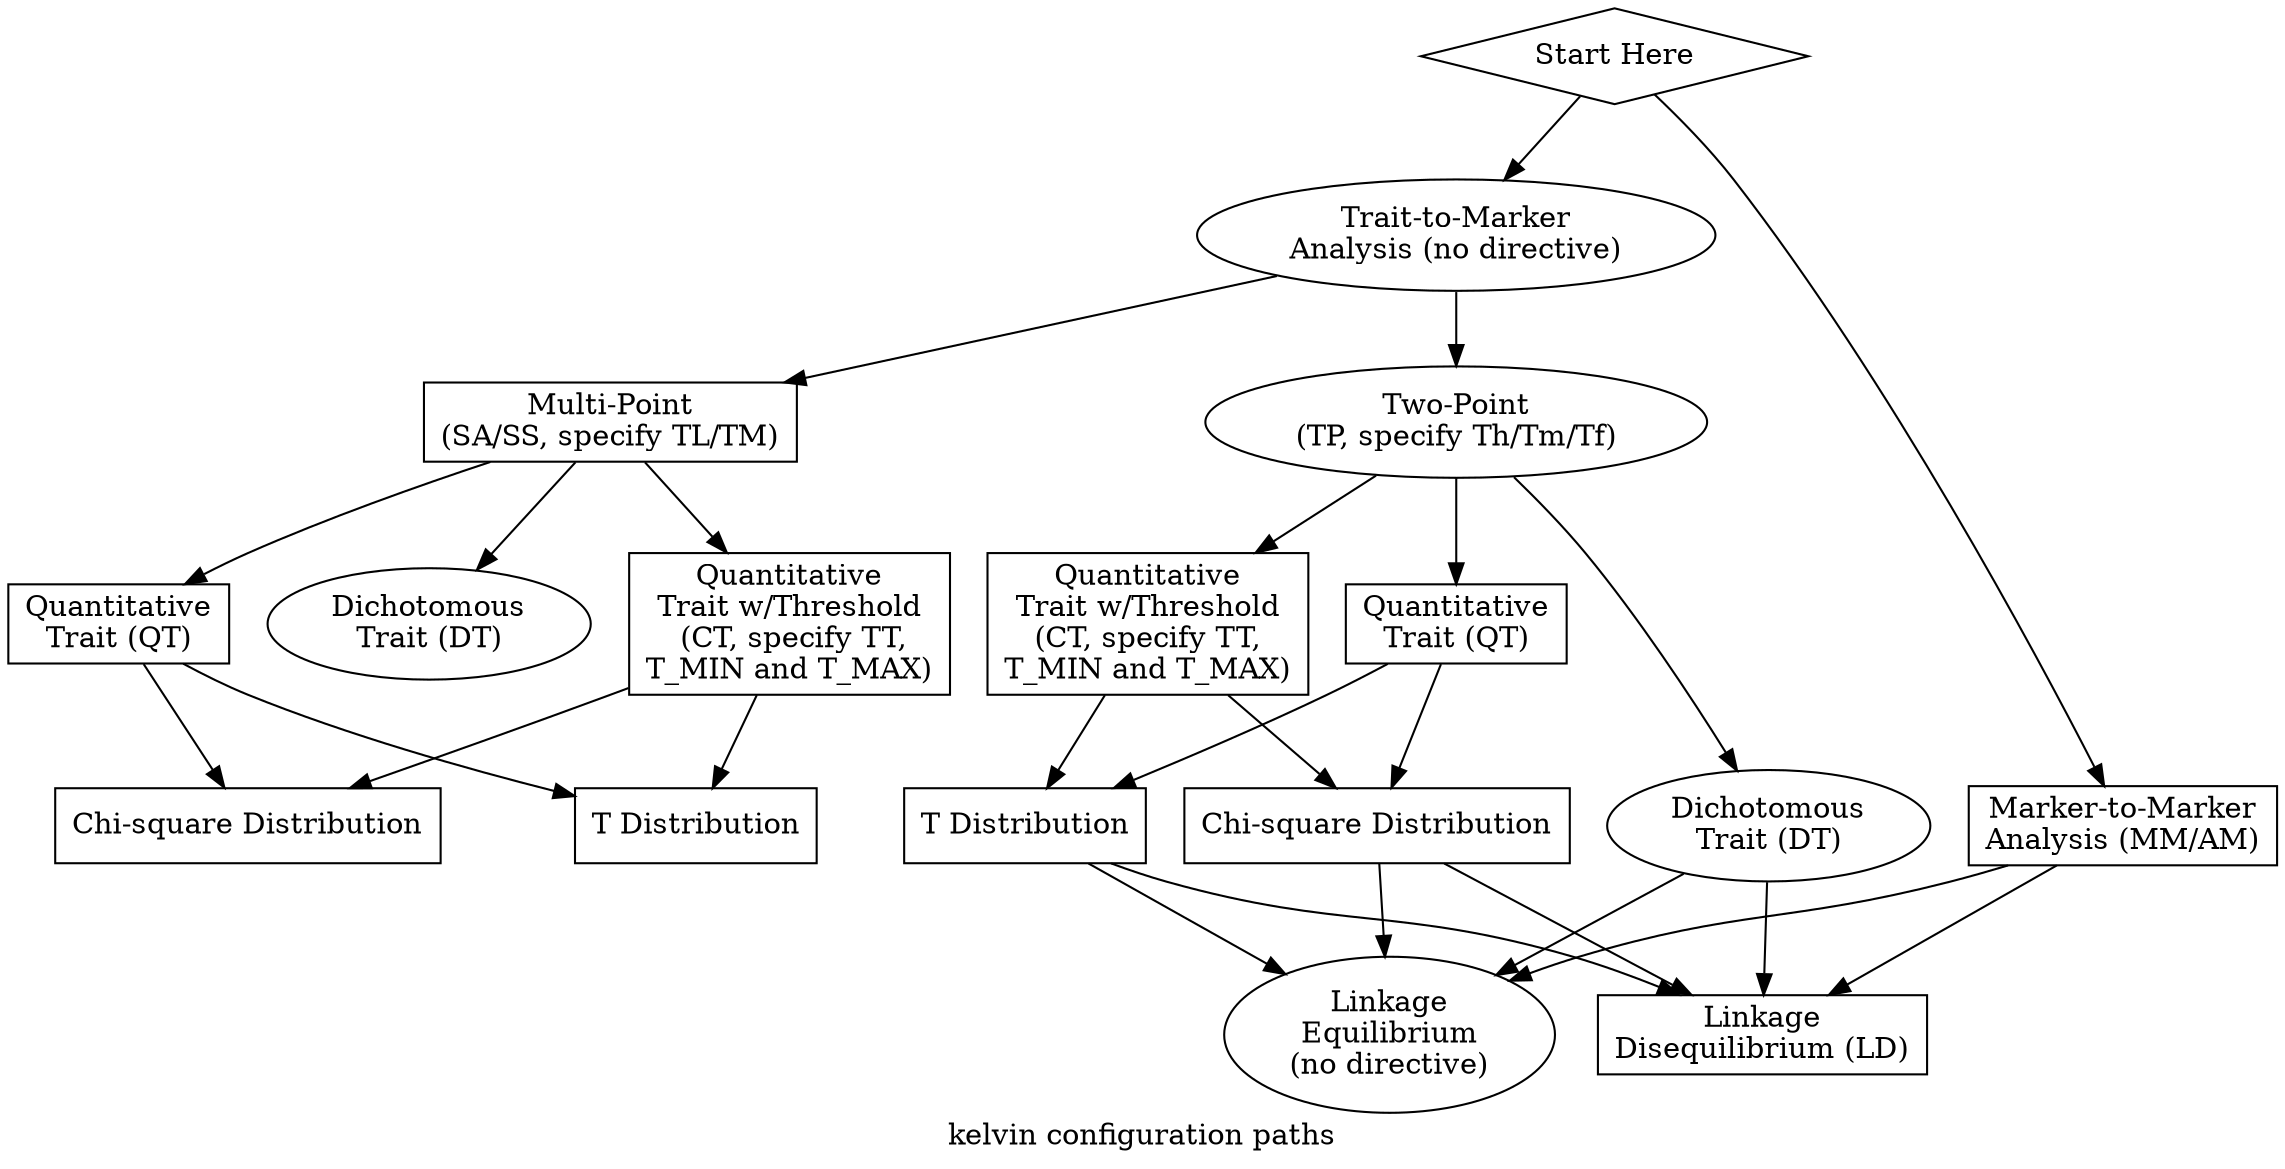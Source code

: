 digraph kelvin_conf {
	label="kelvin configuration paths"
	"start" [shape=diamond, label="Start Here", height=.1, width=.1] ;
	"MM" [shape=box, label="Marker-to-Marker\nAnalysis (MM/AM)"] ;
	"TM" [shape=ellipse, label="Trait-to-Marker\nAnalysis (no directive)"] ;
	"TP" [shape=ellipse, label="Two-Point\n(TP, specify Th/Tm/Tf)"] ;
	"DTTP" [shape=ellipse, label="Dichotomous\nTrait (DT)"] ;
	"DTMP" [shape=ellipse, label="Dichotomous\nTrait (DT)"] ;
	"LE" [shape=ellipse, label="Linkage\nEquilibrium\n(no directive)"] ;
	"MP" [shape=box, label="Multi-Point\n(SA/SS, specify TL/TM)"] ;
	"QTTP" [shape=box, label="Quantitative\nTrait (QT)"] ;
	"QTMP" [shape=box, label="Quantitative\nTrait (QT)"] ;
	"MP" [shape=box, label="Multi-Point\n(SA/SS, specify TL/TM)"] ;
	"LD" [shape=box, label="Linkage\nDisequilibrium (LD)"] ;
	"CTTP" [shape=box, label="Quantitative\nTrait w/Threshold\n(CT, specify TT,\nT_MIN and T_MAX)"] ;
	"CTMP"  [shape=box, label="Quantitative\nTrait w/Threshold\n (CT, specify TT,\nT_MIN and T_MAX)"] ;
	"CS" [shape=box, label="Chi-square Distribution"] ;
	"TD" [shape=box, label="T Distribution"] ;
	"CSTP" [shape=box, label="Chi-square Distribution"] ;
	"TDTP" [shape=box, label="T Distribution"] ;

	"start" -> "MM" ;
	"start" -> "TM" ;
	"MM" -> "LE" ;
	"MM" -> "LD" ;
	"TM" -> "TP" ;
	"TM" -> "MP" ;
	"TP" -> "DTTP" ;
	"TP" -> "QTTP" ;
	"TP" -> "CTTP" ;
	"MP" -> "DTMP" ;
	"MP" -> "QTMP" ;
	"MP" -> "CTMP" ;
	"DTTP" -> "LE" ;
	"DTTP" -> "LD" ;
	"CTTP" -> "CSTP" ;
	"CTTP" -> "TDTP" ;
	"QTTP" -> "CSTP" ;
	"QTTP" -> "TDTP" ;
	"QTMP" -> "CS" ;
	"QTMP" -> "TD" ;
	"CTMP" -> "CS" ;
	"CTMP" -> "TD" ;
	"CSTP" -> "LE" ;
	"CSTP" -> "LD" ;
	"TDTP" -> "LE" ;
	"TDTP" -> "LD" ;

}
